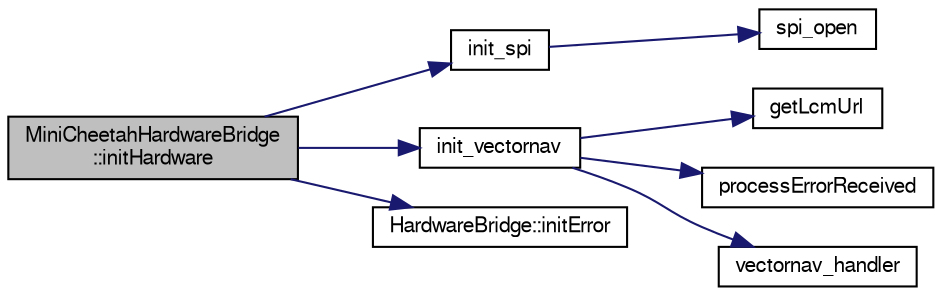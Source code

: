 digraph "MiniCheetahHardwareBridge::initHardware"
{
  edge [fontname="FreeSans",fontsize="10",labelfontname="FreeSans",labelfontsize="10"];
  node [fontname="FreeSans",fontsize="10",shape=record];
  rankdir="LR";
  Node1 [label="MiniCheetahHardwareBridge\l::initHardware",height=0.2,width=0.4,color="black", fillcolor="grey75", style="filled", fontcolor="black"];
  Node1 -> Node2 [color="midnightblue",fontsize="10",style="solid",fontname="FreeSans"];
  Node2 [label="init_spi",height=0.2,width=0.4,color="black", fillcolor="white", style="filled",URL="$d0/dae/rt__spi_8h.html#a8eb9780a3438ec02c70314744f91f3c7"];
  Node2 -> Node3 [color="midnightblue",fontsize="10",style="solid",fontname="FreeSans"];
  Node3 [label="spi_open",height=0.2,width=0.4,color="black", fillcolor="white", style="filled",URL="$d1/d62/rt__spi_8cpp.html#a10dc9dfda11e6d6371d59bb609ba6996"];
  Node1 -> Node4 [color="midnightblue",fontsize="10",style="solid",fontname="FreeSans"];
  Node4 [label="init_vectornav",height=0.2,width=0.4,color="black", fillcolor="white", style="filled",URL="$d3/dee/rt__vectornav_8h.html#aedc93ce31e71111cccb1c83ce82114de"];
  Node4 -> Node5 [color="midnightblue",fontsize="10",style="solid",fontname="FreeSans"];
  Node5 [label="getLcmUrl",height=0.2,width=0.4,color="black", fillcolor="white", style="filled",URL="$de/df0/utilities_8h.html#aa3945f023f4c554ec5670ac03ff82525"];
  Node4 -> Node6 [color="midnightblue",fontsize="10",style="solid",fontname="FreeSans"];
  Node6 [label="processErrorReceived",height=0.2,width=0.4,color="black", fillcolor="white", style="filled",URL="$db/d9f/rt__vectornav_8cpp.html#a964686b2a2385ff7e9a6d4aeaecd3bda"];
  Node4 -> Node7 [color="midnightblue",fontsize="10",style="solid",fontname="FreeSans"];
  Node7 [label="vectornav_handler",height=0.2,width=0.4,color="black", fillcolor="white", style="filled",URL="$db/d9f/rt__vectornav_8cpp.html#a07554247ded0e3bbe9233a198447998e"];
  Node1 -> Node8 [color="midnightblue",fontsize="10",style="solid",fontname="FreeSans"];
  Node8 [label="HardwareBridge::initError",height=0.2,width=0.4,color="black", fillcolor="white", style="filled",URL="$d8/dd8/class_hardware_bridge.html#a92eb174542c2885280ad77c257d887b8"];
}
